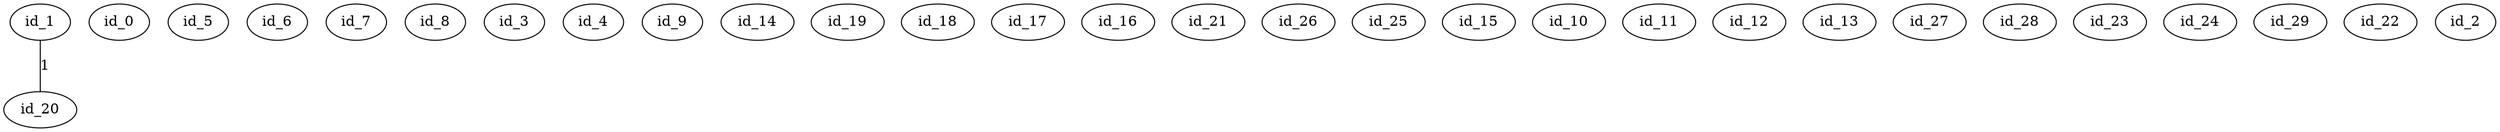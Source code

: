 graph GR{
id_1;
id_0;
id_5;
id_6;
id_7;
id_8;
id_3;
id_4;
id_9;
id_14;
id_19;
id_18;
id_17;
id_16;
id_21;
id_26;
id_25;
id_20;
id_15;
id_10;
id_11;
id_12;
id_13;
id_27;
id_28;
id_23;
id_24;
id_29;
id_22;
id_2;
id_1;
id_17;
id_1;
id_9;
id_1;
id_13;
id_1;
id_20;
id_1--id_20[label=1];
}